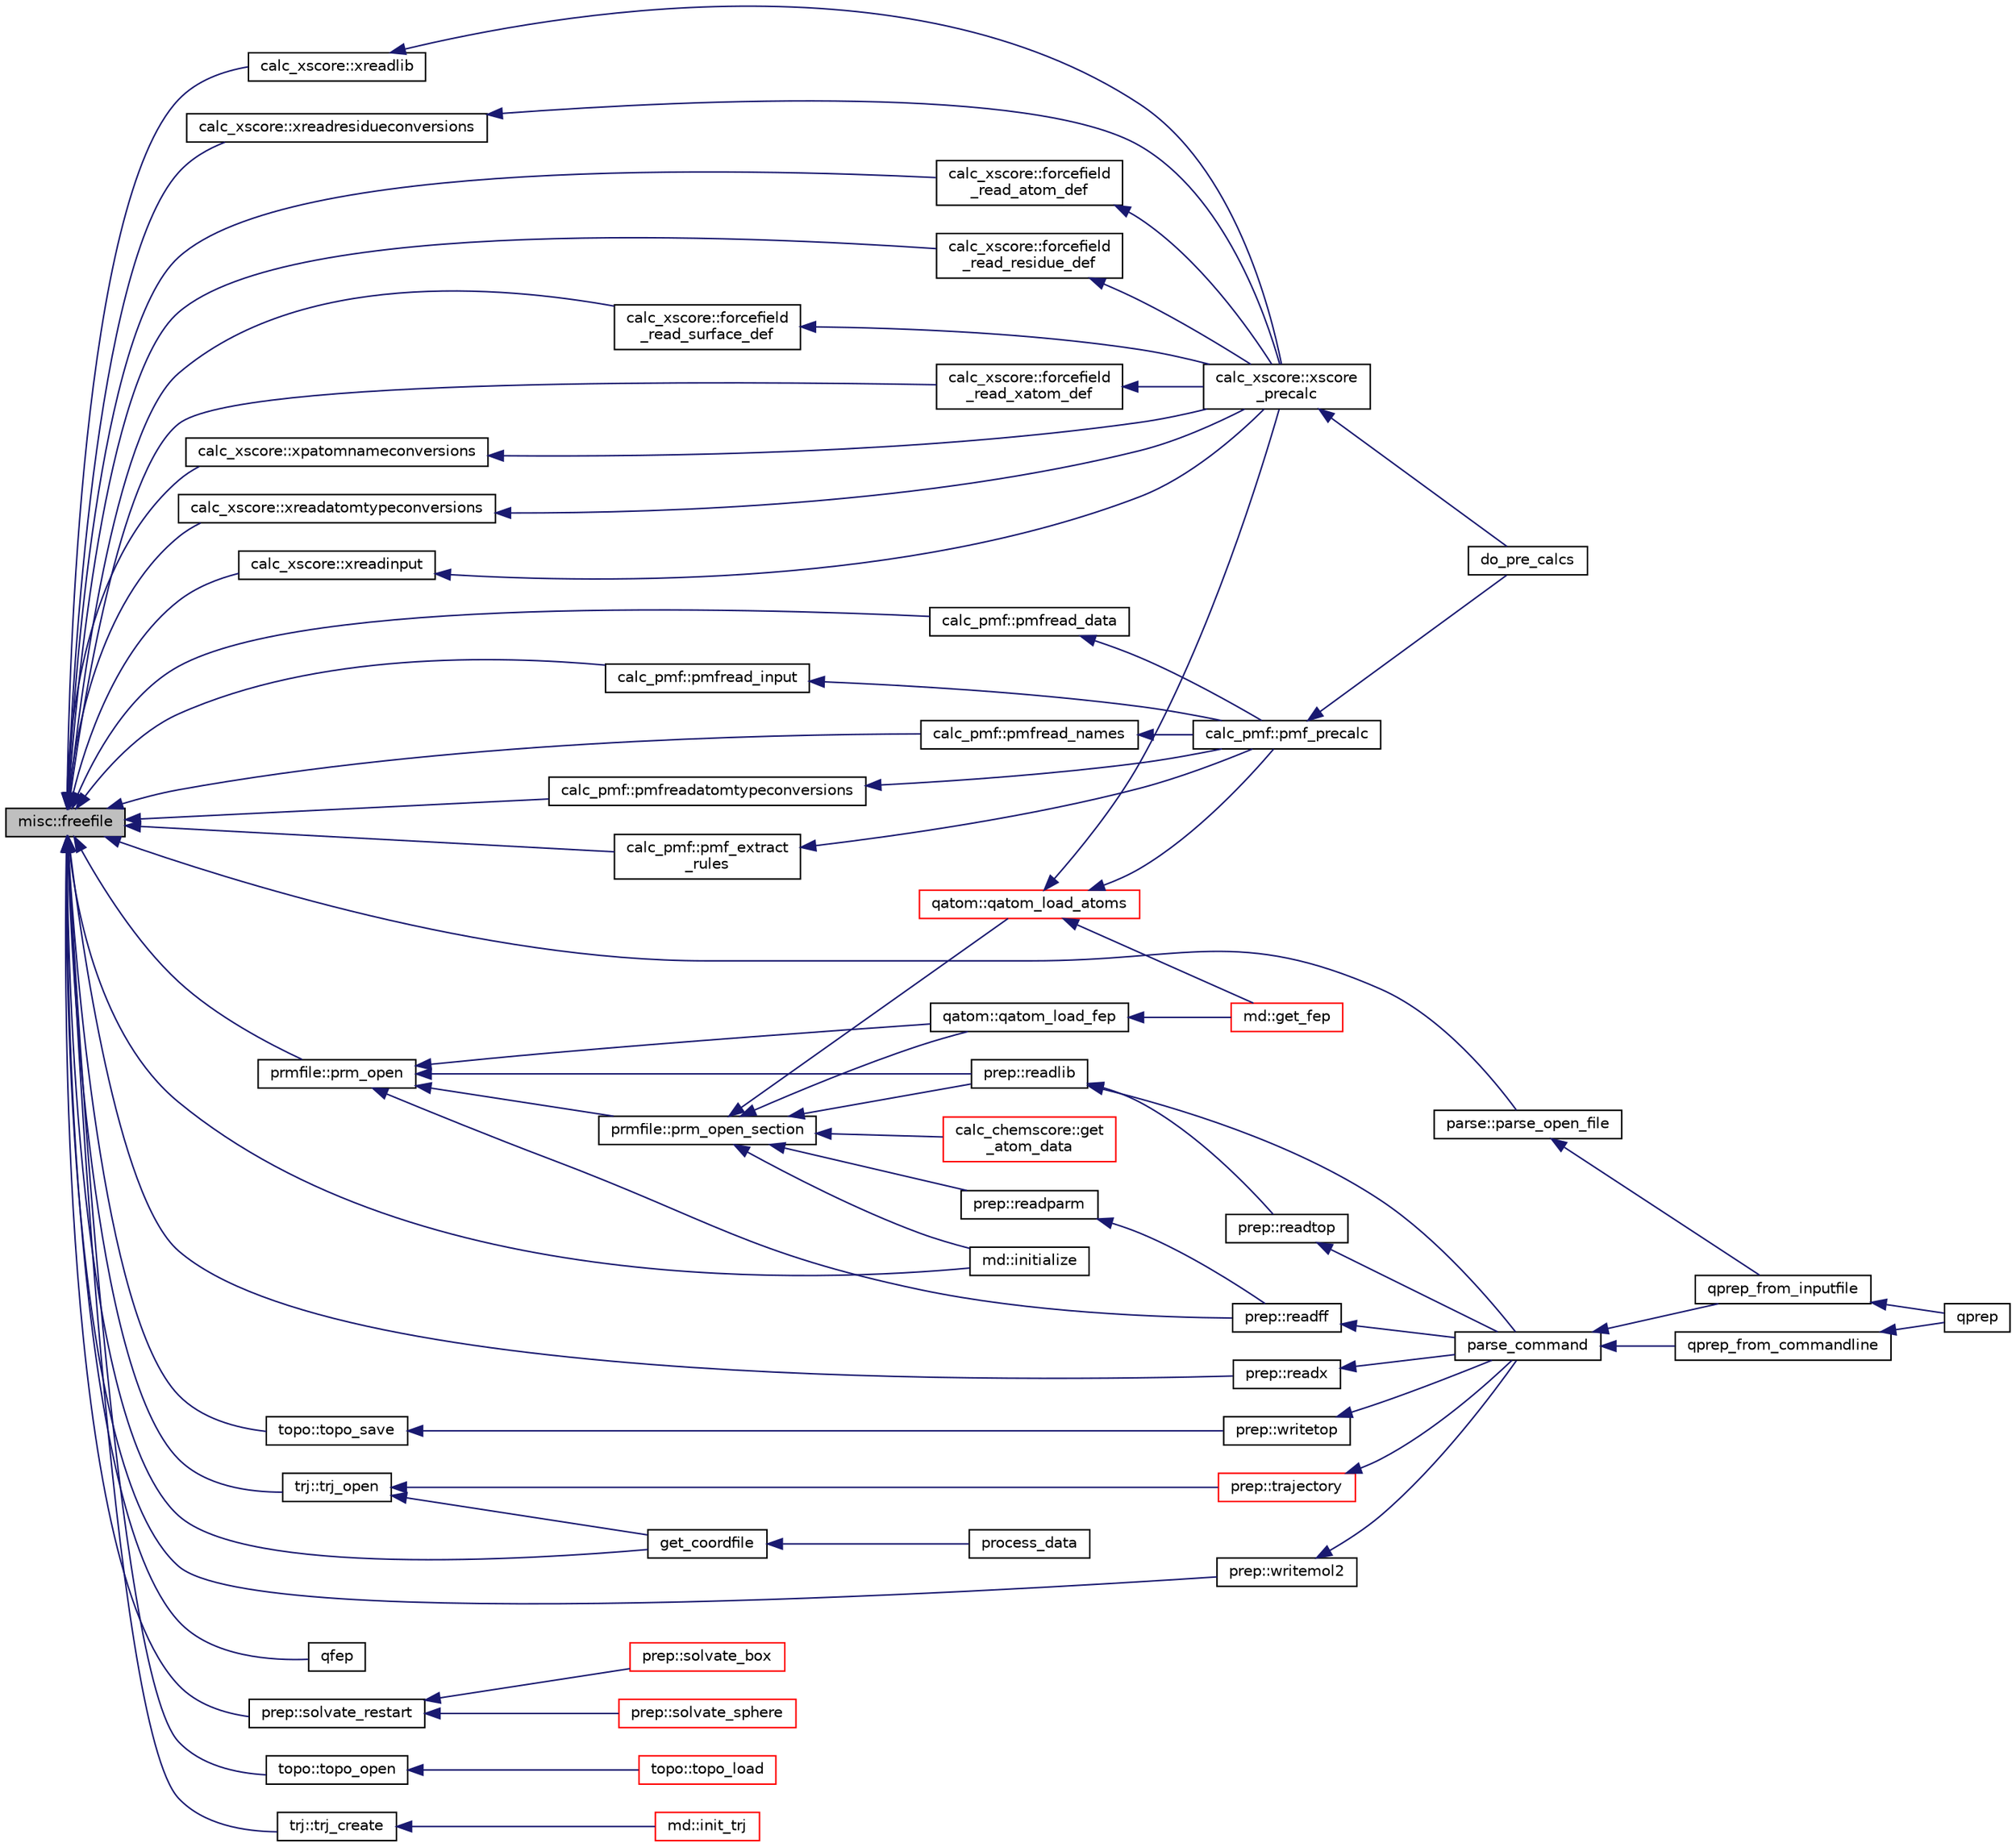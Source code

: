 digraph "misc::freefile"
{
  edge [fontname="Helvetica",fontsize="10",labelfontname="Helvetica",labelfontsize="10"];
  node [fontname="Helvetica",fontsize="10",shape=record];
  rankdir="LR";
  Node1 [label="misc::freefile",height=0.2,width=0.4,color="black", fillcolor="grey75", style="filled" fontcolor="black"];
  Node1 -> Node2 [dir="back",color="midnightblue",fontsize="10",style="solid",fontname="Helvetica"];
  Node2 [label="calc_xscore::forcefield\l_read_atom_def",height=0.2,width=0.4,color="black", fillcolor="white", style="filled",URL="$classcalc__xscore.html#ab919b97ffae7e9807fc6a9a6c1ac1410"];
  Node2 -> Node3 [dir="back",color="midnightblue",fontsize="10",style="solid",fontname="Helvetica"];
  Node3 [label="calc_xscore::xscore\l_precalc",height=0.2,width=0.4,color="black", fillcolor="white", style="filled",URL="$classcalc__xscore.html#a1dd20b02356cb3c99283799d1030d1ba"];
  Node3 -> Node4 [dir="back",color="midnightblue",fontsize="10",style="solid",fontname="Helvetica"];
  Node4 [label="do_pre_calcs",height=0.2,width=0.4,color="black", fillcolor="white", style="filled",URL="$qcalc_8f90.html#a6de35d783d8e2c1ffead6a9dbf61ebb6"];
  Node1 -> Node5 [dir="back",color="midnightblue",fontsize="10",style="solid",fontname="Helvetica"];
  Node5 [label="calc_xscore::forcefield\l_read_residue_def",height=0.2,width=0.4,color="black", fillcolor="white", style="filled",URL="$classcalc__xscore.html#afe826739594a908f79d4ce0e361aecb2"];
  Node5 -> Node3 [dir="back",color="midnightblue",fontsize="10",style="solid",fontname="Helvetica"];
  Node1 -> Node6 [dir="back",color="midnightblue",fontsize="10",style="solid",fontname="Helvetica"];
  Node6 [label="calc_xscore::forcefield\l_read_surface_def",height=0.2,width=0.4,color="black", fillcolor="white", style="filled",URL="$classcalc__xscore.html#a1b46e2d13840f2131430c94c2a40e291"];
  Node6 -> Node3 [dir="back",color="midnightblue",fontsize="10",style="solid",fontname="Helvetica"];
  Node1 -> Node7 [dir="back",color="midnightblue",fontsize="10",style="solid",fontname="Helvetica"];
  Node7 [label="calc_xscore::forcefield\l_read_xatom_def",height=0.2,width=0.4,color="black", fillcolor="white", style="filled",URL="$classcalc__xscore.html#a6584668d9c3891d47c06c70a33b4b04f"];
  Node7 -> Node3 [dir="back",color="midnightblue",fontsize="10",style="solid",fontname="Helvetica"];
  Node1 -> Node8 [dir="back",color="midnightblue",fontsize="10",style="solid",fontname="Helvetica"];
  Node8 [label="get_coordfile",height=0.2,width=0.4,color="black", fillcolor="white", style="filled",URL="$qcalc_8f90.html#a1d82cd2a089e1e0ca370862a88297fad"];
  Node8 -> Node9 [dir="back",color="midnightblue",fontsize="10",style="solid",fontname="Helvetica"];
  Node9 [label="process_data",height=0.2,width=0.4,color="black", fillcolor="white", style="filled",URL="$qcalc_8f90.html#a7d2d447954fb385bdca4f228de92b1eb"];
  Node1 -> Node10 [dir="back",color="midnightblue",fontsize="10",style="solid",fontname="Helvetica"];
  Node10 [label="md::initialize",height=0.2,width=0.4,color="black", fillcolor="white", style="filled",URL="$classmd.html#acecdfbb85340e13040d34a2544d7c4c5"];
  Node1 -> Node11 [dir="back",color="midnightblue",fontsize="10",style="solid",fontname="Helvetica"];
  Node11 [label="parse::parse_open_file",height=0.2,width=0.4,color="black", fillcolor="white", style="filled",URL="$classparse.html#a47fc9e589e366b44ddbdcc0a05ce0052"];
  Node11 -> Node12 [dir="back",color="midnightblue",fontsize="10",style="solid",fontname="Helvetica"];
  Node12 [label="qprep_from_inputfile",height=0.2,width=0.4,color="black", fillcolor="white", style="filled",URL="$qprep_8f90.html#aae7f6285ebd5705125725dcda622efd5"];
  Node12 -> Node13 [dir="back",color="midnightblue",fontsize="10",style="solid",fontname="Helvetica"];
  Node13 [label="qprep",height=0.2,width=0.4,color="black", fillcolor="white", style="filled",URL="$qprep_8f90.html#a252292cf2c64796a48ab29aae4920d15"];
  Node1 -> Node14 [dir="back",color="midnightblue",fontsize="10",style="solid",fontname="Helvetica"];
  Node14 [label="calc_pmf::pmf_extract\l_rules",height=0.2,width=0.4,color="black", fillcolor="white", style="filled",URL="$classcalc__pmf.html#ab9ddf3abf49e6eae6d35801de0fea173"];
  Node14 -> Node15 [dir="back",color="midnightblue",fontsize="10",style="solid",fontname="Helvetica"];
  Node15 [label="calc_pmf::pmf_precalc",height=0.2,width=0.4,color="black", fillcolor="white", style="filled",URL="$classcalc__pmf.html#a15f551fc2681bc20e67c32c26f0e6213"];
  Node15 -> Node4 [dir="back",color="midnightblue",fontsize="10",style="solid",fontname="Helvetica"];
  Node1 -> Node16 [dir="back",color="midnightblue",fontsize="10",style="solid",fontname="Helvetica"];
  Node16 [label="calc_pmf::pmfread_data",height=0.2,width=0.4,color="black", fillcolor="white", style="filled",URL="$classcalc__pmf.html#a0ff94f92c888cfa789cc3c62b19e90df"];
  Node16 -> Node15 [dir="back",color="midnightblue",fontsize="10",style="solid",fontname="Helvetica"];
  Node1 -> Node17 [dir="back",color="midnightblue",fontsize="10",style="solid",fontname="Helvetica"];
  Node17 [label="calc_pmf::pmfread_input",height=0.2,width=0.4,color="black", fillcolor="white", style="filled",URL="$classcalc__pmf.html#ac3e289539ea4c4398e8c4a01ba575b10"];
  Node17 -> Node15 [dir="back",color="midnightblue",fontsize="10",style="solid",fontname="Helvetica"];
  Node1 -> Node18 [dir="back",color="midnightblue",fontsize="10",style="solid",fontname="Helvetica"];
  Node18 [label="calc_pmf::pmfread_names",height=0.2,width=0.4,color="black", fillcolor="white", style="filled",URL="$classcalc__pmf.html#aad022993ab21419258605190c44313c7"];
  Node18 -> Node15 [dir="back",color="midnightblue",fontsize="10",style="solid",fontname="Helvetica"];
  Node1 -> Node19 [dir="back",color="midnightblue",fontsize="10",style="solid",fontname="Helvetica"];
  Node19 [label="calc_pmf::pmfreadatomtypeconversions",height=0.2,width=0.4,color="black", fillcolor="white", style="filled",URL="$classcalc__pmf.html#ab388d577f0dbb88865c1c9d4366e45be"];
  Node19 -> Node15 [dir="back",color="midnightblue",fontsize="10",style="solid",fontname="Helvetica"];
  Node1 -> Node20 [dir="back",color="midnightblue",fontsize="10",style="solid",fontname="Helvetica"];
  Node20 [label="prmfile::prm_open",height=0.2,width=0.4,color="black", fillcolor="white", style="filled",URL="$classprmfile.html#a6b78c5340e15c981cec460e03a76b440"];
  Node20 -> Node21 [dir="back",color="midnightblue",fontsize="10",style="solid",fontname="Helvetica"];
  Node21 [label="prep::readlib",height=0.2,width=0.4,color="black", fillcolor="white", style="filled",URL="$classprep.html#a5416ced67e818030602fa86ed687ac6b"];
  Node21 -> Node22 [dir="back",color="midnightblue",fontsize="10",style="solid",fontname="Helvetica"];
  Node22 [label="prep::readtop",height=0.2,width=0.4,color="black", fillcolor="white", style="filled",URL="$classprep.html#a59d775f3eb60a2041f8a27c882d3bc70"];
  Node22 -> Node23 [dir="back",color="midnightblue",fontsize="10",style="solid",fontname="Helvetica"];
  Node23 [label="parse_command",height=0.2,width=0.4,color="black", fillcolor="white", style="filled",URL="$qprep_8f90.html#add7d58759b8d0826b87051647135e024"];
  Node23 -> Node24 [dir="back",color="midnightblue",fontsize="10",style="solid",fontname="Helvetica"];
  Node24 [label="qprep_from_commandline",height=0.2,width=0.4,color="black", fillcolor="white", style="filled",URL="$qprep_8f90.html#a509741b66578d6d76b269d0f98128910"];
  Node24 -> Node13 [dir="back",color="midnightblue",fontsize="10",style="solid",fontname="Helvetica"];
  Node23 -> Node12 [dir="back",color="midnightblue",fontsize="10",style="solid",fontname="Helvetica"];
  Node21 -> Node23 [dir="back",color="midnightblue",fontsize="10",style="solid",fontname="Helvetica"];
  Node20 -> Node25 [dir="back",color="midnightblue",fontsize="10",style="solid",fontname="Helvetica"];
  Node25 [label="prep::readff",height=0.2,width=0.4,color="black", fillcolor="white", style="filled",URL="$classprep.html#a266a5e1af478996cb0484355015fbd31"];
  Node25 -> Node23 [dir="back",color="midnightblue",fontsize="10",style="solid",fontname="Helvetica"];
  Node20 -> Node26 [dir="back",color="midnightblue",fontsize="10",style="solid",fontname="Helvetica"];
  Node26 [label="prmfile::prm_open_section",height=0.2,width=0.4,color="black", fillcolor="white", style="filled",URL="$classprmfile.html#a1507dcebf8d6f53a6493b1e63d9c9387"];
  Node26 -> Node27 [dir="back",color="midnightblue",fontsize="10",style="solid",fontname="Helvetica"];
  Node27 [label="calc_chemscore::get\l_atom_data",height=0.2,width=0.4,color="red", fillcolor="white", style="filled",URL="$classcalc__chemscore.html#a4f53ad3d13e7c23d47c94a6a882e6bd8"];
  Node26 -> Node10 [dir="back",color="midnightblue",fontsize="10",style="solid",fontname="Helvetica"];
  Node26 -> Node21 [dir="back",color="midnightblue",fontsize="10",style="solid",fontname="Helvetica"];
  Node26 -> Node28 [dir="back",color="midnightblue",fontsize="10",style="solid",fontname="Helvetica"];
  Node28 [label="prep::readparm",height=0.2,width=0.4,color="black", fillcolor="white", style="filled",URL="$classprep.html#a95a57c9975f303d860e25611bb7a14ad"];
  Node28 -> Node25 [dir="back",color="midnightblue",fontsize="10",style="solid",fontname="Helvetica"];
  Node26 -> Node29 [dir="back",color="midnightblue",fontsize="10",style="solid",fontname="Helvetica"];
  Node29 [label="qatom::qatom_load_atoms",height=0.2,width=0.4,color="red", fillcolor="white", style="filled",URL="$classqatom.html#a00e760eda3603bb0bd51f6f84a4e5c9b"];
  Node29 -> Node15 [dir="back",color="midnightblue",fontsize="10",style="solid",fontname="Helvetica"];
  Node29 -> Node3 [dir="back",color="midnightblue",fontsize="10",style="solid",fontname="Helvetica"];
  Node29 -> Node30 [dir="back",color="midnightblue",fontsize="10",style="solid",fontname="Helvetica"];
  Node30 [label="md::get_fep",height=0.2,width=0.4,color="red", fillcolor="white", style="filled",URL="$classmd.html#a07ecde439edb4c485493261c2f3b3b7b"];
  Node26 -> Node31 [dir="back",color="midnightblue",fontsize="10",style="solid",fontname="Helvetica"];
  Node31 [label="qatom::qatom_load_fep",height=0.2,width=0.4,color="black", fillcolor="white", style="filled",URL="$classqatom.html#abbf41d36e873b10c022ff757a1271b0e"];
  Node31 -> Node30 [dir="back",color="midnightblue",fontsize="10",style="solid",fontname="Helvetica"];
  Node20 -> Node31 [dir="back",color="midnightblue",fontsize="10",style="solid",fontname="Helvetica"];
  Node1 -> Node32 [dir="back",color="midnightblue",fontsize="10",style="solid",fontname="Helvetica"];
  Node32 [label="qfep",height=0.2,width=0.4,color="black", fillcolor="white", style="filled",URL="$qfep__bar_8f90.html#aaec37daccae882881d65ac716ea5d7f3"];
  Node1 -> Node33 [dir="back",color="midnightblue",fontsize="10",style="solid",fontname="Helvetica"];
  Node33 [label="prep::readx",height=0.2,width=0.4,color="black", fillcolor="white", style="filled",URL="$classprep.html#ab2a8422cb6cb324200f5b5bf3083675c"];
  Node33 -> Node23 [dir="back",color="midnightblue",fontsize="10",style="solid",fontname="Helvetica"];
  Node1 -> Node34 [dir="back",color="midnightblue",fontsize="10",style="solid",fontname="Helvetica"];
  Node34 [label="prep::solvate_restart",height=0.2,width=0.4,color="black", fillcolor="white", style="filled",URL="$classprep.html#a5c7e6488cce390d096ff1ba62f9f7e3b"];
  Node34 -> Node35 [dir="back",color="midnightblue",fontsize="10",style="solid",fontname="Helvetica"];
  Node35 [label="prep::solvate_box",height=0.2,width=0.4,color="red", fillcolor="white", style="filled",URL="$classprep.html#adea6f92652c57e735fc1ecfb1c51b307"];
  Node34 -> Node36 [dir="back",color="midnightblue",fontsize="10",style="solid",fontname="Helvetica"];
  Node36 [label="prep::solvate_sphere",height=0.2,width=0.4,color="red", fillcolor="white", style="filled",URL="$classprep.html#a94b652674f1c868ef55bb9e4a3cd8204"];
  Node1 -> Node37 [dir="back",color="midnightblue",fontsize="10",style="solid",fontname="Helvetica"];
  Node37 [label="topo::topo_open",height=0.2,width=0.4,color="black", fillcolor="white", style="filled",URL="$classtopo.html#a5d064dafa1d8df6166a94664f390767f"];
  Node37 -> Node38 [dir="back",color="midnightblue",fontsize="10",style="solid",fontname="Helvetica"];
  Node38 [label="topo::topo_load",height=0.2,width=0.4,color="red", fillcolor="white", style="filled",URL="$classtopo.html#aac0681f14a49bb07e5cbb3a877b1e5dd"];
  Node1 -> Node39 [dir="back",color="midnightblue",fontsize="10",style="solid",fontname="Helvetica"];
  Node39 [label="topo::topo_save",height=0.2,width=0.4,color="black", fillcolor="white", style="filled",URL="$classtopo.html#a04787a084f5cd3714804c90837d423d3"];
  Node39 -> Node40 [dir="back",color="midnightblue",fontsize="10",style="solid",fontname="Helvetica"];
  Node40 [label="prep::writetop",height=0.2,width=0.4,color="black", fillcolor="white", style="filled",URL="$classprep.html#a9c1837f9f9cc480111bc869021782ba7"];
  Node40 -> Node23 [dir="back",color="midnightblue",fontsize="10",style="solid",fontname="Helvetica"];
  Node1 -> Node41 [dir="back",color="midnightblue",fontsize="10",style="solid",fontname="Helvetica"];
  Node41 [label="trj::trj_create",height=0.2,width=0.4,color="black", fillcolor="white", style="filled",URL="$classtrj.html#a72516f37b9a143c27a8a9e45df27519f"];
  Node41 -> Node42 [dir="back",color="midnightblue",fontsize="10",style="solid",fontname="Helvetica"];
  Node42 [label="md::init_trj",height=0.2,width=0.4,color="red", fillcolor="white", style="filled",URL="$classmd.html#ac42ae299354d569a17be9cc805d6a2ec"];
  Node1 -> Node43 [dir="back",color="midnightblue",fontsize="10",style="solid",fontname="Helvetica"];
  Node43 [label="trj::trj_open",height=0.2,width=0.4,color="black", fillcolor="white", style="filled",URL="$classtrj.html#a28cdf7fe7d02d22fcf44b14c41cd292c"];
  Node43 -> Node44 [dir="back",color="midnightblue",fontsize="10",style="solid",fontname="Helvetica"];
  Node44 [label="prep::trajectory",height=0.2,width=0.4,color="red", fillcolor="white", style="filled",URL="$classprep.html#aa25e33c6f5da38aba332f11ca5cff8f3"];
  Node44 -> Node23 [dir="back",color="midnightblue",fontsize="10",style="solid",fontname="Helvetica"];
  Node43 -> Node8 [dir="back",color="midnightblue",fontsize="10",style="solid",fontname="Helvetica"];
  Node1 -> Node45 [dir="back",color="midnightblue",fontsize="10",style="solid",fontname="Helvetica"];
  Node45 [label="prep::writemol2",height=0.2,width=0.4,color="black", fillcolor="white", style="filled",URL="$classprep.html#ad083f95844e256edae2a0a1f08770477"];
  Node45 -> Node23 [dir="back",color="midnightblue",fontsize="10",style="solid",fontname="Helvetica"];
  Node1 -> Node46 [dir="back",color="midnightblue",fontsize="10",style="solid",fontname="Helvetica"];
  Node46 [label="calc_xscore::xpatomnameconversions",height=0.2,width=0.4,color="black", fillcolor="white", style="filled",URL="$classcalc__xscore.html#a8e1bd4c81da5b457b1ba09dfd030247a"];
  Node46 -> Node3 [dir="back",color="midnightblue",fontsize="10",style="solid",fontname="Helvetica"];
  Node1 -> Node47 [dir="back",color="midnightblue",fontsize="10",style="solid",fontname="Helvetica"];
  Node47 [label="calc_xscore::xreadatomtypeconversions",height=0.2,width=0.4,color="black", fillcolor="white", style="filled",URL="$classcalc__xscore.html#acc95a504ed30541bd4b1af420cdbe89e"];
  Node47 -> Node3 [dir="back",color="midnightblue",fontsize="10",style="solid",fontname="Helvetica"];
  Node1 -> Node48 [dir="back",color="midnightblue",fontsize="10",style="solid",fontname="Helvetica"];
  Node48 [label="calc_xscore::xreadinput",height=0.2,width=0.4,color="black", fillcolor="white", style="filled",URL="$classcalc__xscore.html#ad9e224a154cfb48f8601f6a08a2d7321"];
  Node48 -> Node3 [dir="back",color="midnightblue",fontsize="10",style="solid",fontname="Helvetica"];
  Node1 -> Node49 [dir="back",color="midnightblue",fontsize="10",style="solid",fontname="Helvetica"];
  Node49 [label="calc_xscore::xreadlib",height=0.2,width=0.4,color="black", fillcolor="white", style="filled",URL="$classcalc__xscore.html#ac45f5ae56d0a4147e233f5fb74e22a5d"];
  Node49 -> Node3 [dir="back",color="midnightblue",fontsize="10",style="solid",fontname="Helvetica"];
  Node1 -> Node50 [dir="back",color="midnightblue",fontsize="10",style="solid",fontname="Helvetica"];
  Node50 [label="calc_xscore::xreadresidueconversions",height=0.2,width=0.4,color="black", fillcolor="white", style="filled",URL="$classcalc__xscore.html#a639279bce21a4a68fbecab09a523428b"];
  Node50 -> Node3 [dir="back",color="midnightblue",fontsize="10",style="solid",fontname="Helvetica"];
}
